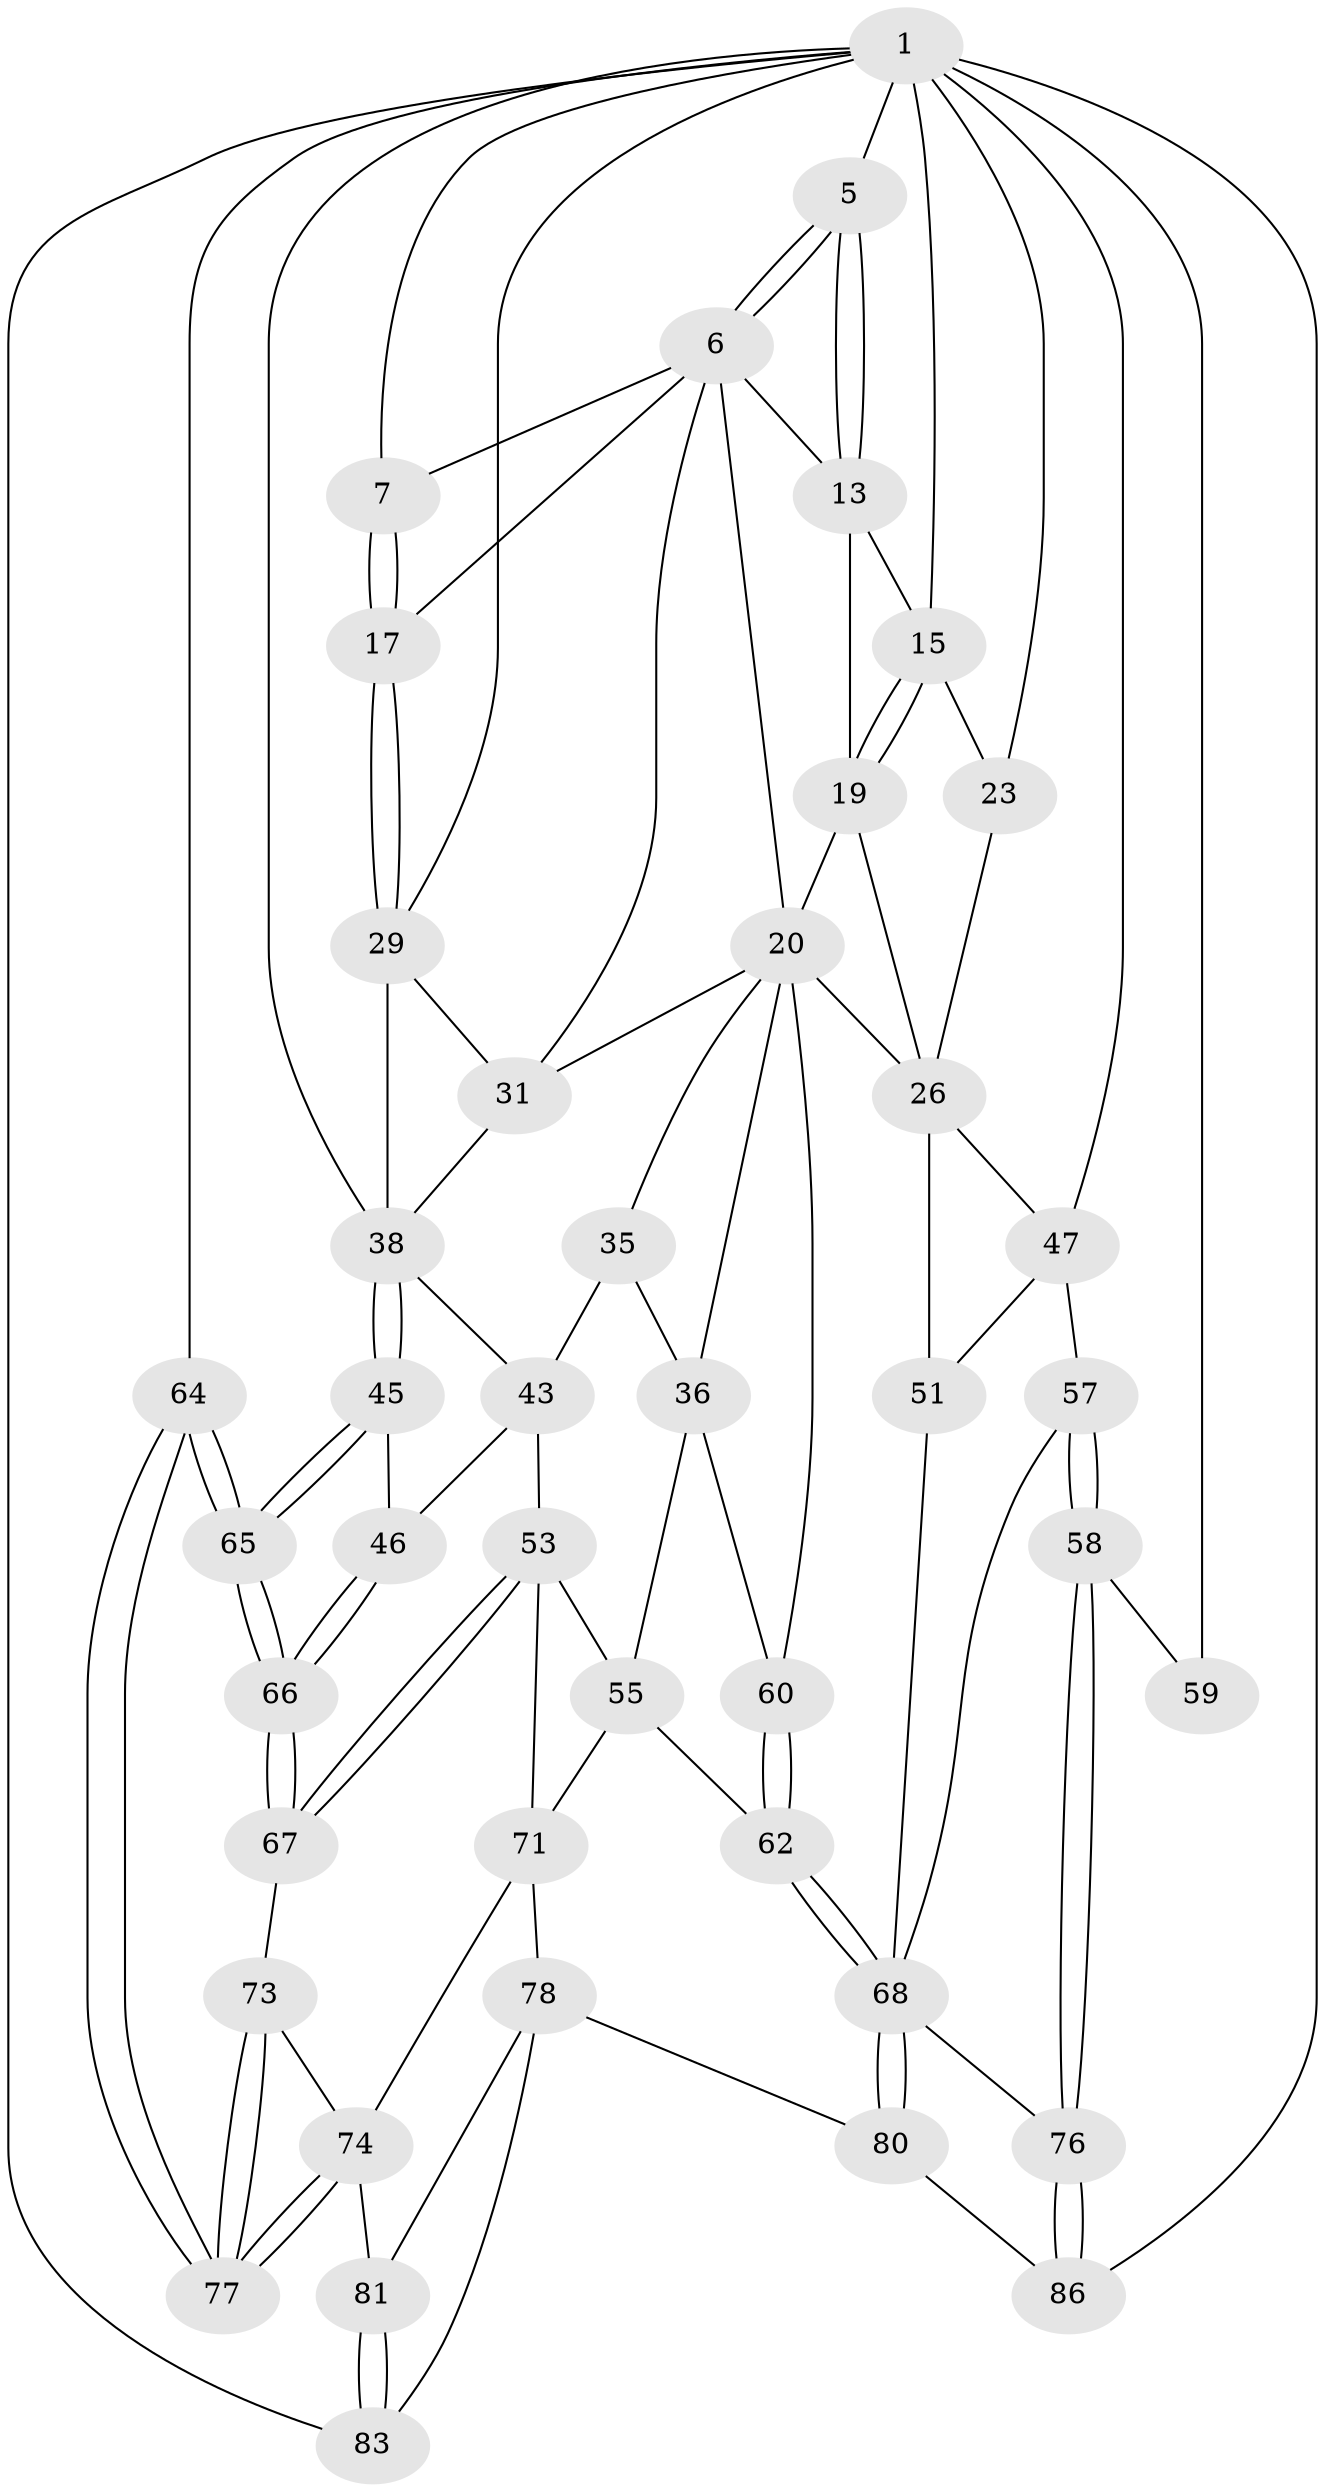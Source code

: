 // original degree distribution, {3: 0.022988505747126436, 6: 0.19540229885057472, 4: 0.22988505747126436, 5: 0.5517241379310345}
// Generated by graph-tools (version 1.1) at 2025/16/03/09/25 04:16:50]
// undirected, 43 vertices, 103 edges
graph export_dot {
graph [start="1"]
  node [color=gray90,style=filled];
  1 [pos="+1+0",super="+2"];
  5 [pos="+0.3970831014098046+0"];
  6 [pos="+0.6041648945984027+0",super="+8"];
  7 [pos="+0.8586894871113179+0.12240768291937502"];
  13 [pos="+0.39443473212866104+0",super="+14"];
  15 [pos="+0.12978894646823236+0.1057026757377584",super="+16"];
  17 [pos="+0.8584973608516151+0.12417444204740427"];
  19 [pos="+0.19609434122975655+0.16109793269579556",super="+22"];
  20 [pos="+0.3781864528410808+0.1978846279947524",super="+21+33"];
  23 [pos="+0.04708699417433932+0.12335753833313448"];
  26 [pos="+0.1603041255880771+0.37061943572978784",super="+27+50"];
  29 [pos="+0.8648103902601896+0.14457823216709395",super="+30"];
  31 [pos="+0.7340162074220891+0.27059105946597484",super="+32"];
  35 [pos="+0.5669109367447867+0.3772529747292141"];
  36 [pos="+0.5497061451213759+0.39910183326029064",super="+56"];
  38 [pos="+1+0.4022142203303527",super="+39"];
  43 [pos="+0.8553081237272502+0.542122463901775",super="+44"];
  45 [pos="+1+0.47777868902862464"];
  46 [pos="+0.8674333891998248+0.5428507304697535"];
  47 [pos="+0.09496187640886031+0.38970122060590795",super="+52"];
  51 [pos="+0.2775187672445213+0.6208239615866723"];
  53 [pos="+0.7714976660058891+0.6503046757999901",super="+54"];
  55 [pos="+0.6056990574546487+0.5498679824720646",super="+61"];
  57 [pos="+0.05446708610161336+0.6849944455076202"];
  58 [pos="+0+0.7522189693460473"];
  59 [pos="+0+0.7507079545444657"];
  60 [pos="+0.4855045325941434+0.7104720061374897"];
  62 [pos="+0.5057964874021211+0.7493472969603485"];
  64 [pos="+1+1"];
  65 [pos="+1+1"];
  66 [pos="+0.9935572876351857+0.7963829051216603"];
  67 [pos="+0.8498111937589431+0.7672268584236325"];
  68 [pos="+0.45263022831525096+0.8271491646422463",super="+69"];
  71 [pos="+0.7088506550510516+0.6983937994997645",super="+72"];
  73 [pos="+0.8393536910120514+0.7888284149572826"];
  74 [pos="+0.7763230109635318+0.8583748682623894",super="+75"];
  76 [pos="+0.18252711527988605+0.9652415668052832"];
  77 [pos="+0.876810818104497+0.9055682399489287"];
  78 [pos="+0.6580536163916565+0.8556073556537854",super="+79"];
  80 [pos="+0.4662061549692663+0.9183870030086942"];
  81 [pos="+0.7618369607123279+0.8683381801531083",super="+82"];
  83 [pos="+1+1",super="+84"];
  86 [pos="+0.19035910272130757+1"];
  1 -- 7;
  1 -- 64;
  1 -- 5;
  1 -- 38;
  1 -- 47;
  1 -- 15;
  1 -- 83 [weight=2];
  1 -- 86;
  1 -- 23;
  1 -- 59 [weight=3];
  1 -- 29;
  5 -- 6;
  5 -- 6;
  5 -- 13;
  5 -- 13;
  6 -- 17;
  6 -- 20;
  6 -- 7;
  6 -- 13 [weight=2];
  6 -- 31;
  7 -- 17;
  7 -- 17;
  13 -- 19;
  13 -- 15;
  15 -- 19;
  15 -- 19;
  15 -- 23;
  17 -- 29;
  17 -- 29;
  19 -- 26;
  19 -- 20 [weight=2];
  20 -- 36;
  20 -- 26;
  20 -- 60;
  20 -- 35;
  20 -- 31;
  23 -- 26;
  26 -- 47;
  26 -- 51;
  29 -- 31;
  29 -- 38 [weight=2];
  31 -- 38;
  35 -- 36;
  35 -- 43;
  36 -- 60;
  36 -- 55;
  38 -- 45;
  38 -- 45;
  38 -- 43;
  43 -- 46;
  43 -- 53;
  45 -- 46;
  45 -- 65;
  45 -- 65;
  46 -- 66;
  46 -- 66;
  47 -- 57;
  47 -- 51;
  51 -- 68;
  53 -- 67;
  53 -- 67;
  53 -- 55;
  53 -- 71;
  55 -- 71;
  55 -- 62;
  57 -- 58;
  57 -- 58;
  57 -- 68;
  58 -- 59;
  58 -- 76;
  58 -- 76;
  60 -- 62;
  60 -- 62;
  62 -- 68;
  62 -- 68;
  64 -- 65;
  64 -- 65;
  64 -- 77;
  64 -- 77;
  65 -- 66;
  65 -- 66;
  66 -- 67;
  66 -- 67;
  67 -- 73;
  68 -- 80;
  68 -- 80;
  68 -- 76;
  71 -- 78;
  71 -- 74;
  73 -- 74;
  73 -- 77;
  73 -- 77;
  74 -- 77;
  74 -- 77;
  74 -- 81;
  76 -- 86;
  76 -- 86;
  78 -- 81;
  78 -- 80;
  78 -- 83;
  80 -- 86;
  81 -- 83 [weight=2];
  81 -- 83;
}
